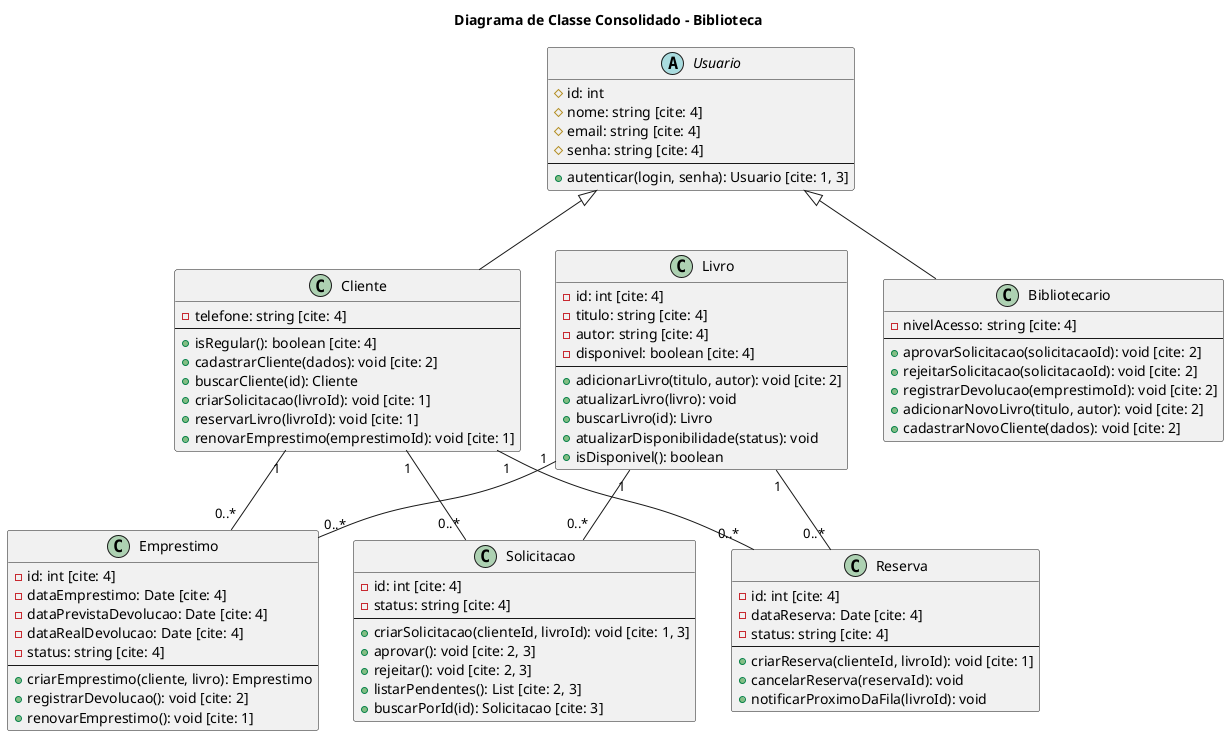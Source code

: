 @startuml
title Diagrama de Classe Consolidado - Biblioteca

abstract class Usuario {
  #id: int
  #nome: string [cite: 4]
  #email: string [cite: 4]
  #senha: string [cite: 4]
  --
  +autenticar(login, senha): Usuario [cite: 1, 3]
}

class Cliente extends Usuario {
  -telefone: string [cite: 4]
  --
  +isRegular(): boolean [cite: 4]
  +cadastrarCliente(dados): void [cite: 2]
  +buscarCliente(id): Cliente
  +criarSolicitacao(livroId): void [cite: 1]
  +reservarLivro(livroId): void [cite: 1]
  +renovarEmprestimo(emprestimoId): void [cite: 1]
}

class Bibliotecario extends Usuario {
  -nivelAcesso: string [cite: 4]
  --
  +aprovarSolicitacao(solicitacaoId): void [cite: 2]
  +rejeitarSolicitacao(solicitacaoId): void [cite: 2]
  +registrarDevolucao(emprestimoId): void [cite: 2]
  +adicionarNovoLivro(titulo, autor): void [cite: 2]
  +cadastrarNovoCliente(dados): void [cite: 2]
}

class Livro {
  -id: int [cite: 4]
  -titulo: string [cite: 4]
  -autor: string [cite: 4]
  -disponivel: boolean [cite: 4]
  --
  +adicionarLivro(titulo, autor): void [cite: 2]
  +atualizarLivro(livro): void
  +buscarLivro(id): Livro
  +atualizarDisponibilidade(status): void
  +isDisponivel(): boolean
}

class Emprestimo {
  -id: int [cite: 4]
  -dataEmprestimo: Date [cite: 4]
  -dataPrevistaDevolucao: Date [cite: 4]
  -dataRealDevolucao: Date [cite: 4]
  -status: string [cite: 4]
  --
  +criarEmprestimo(cliente, livro): Emprestimo
  +registrarDevolucao(): void [cite: 2]
  +renovarEmprestimo(): void [cite: 1]
}

class Solicitacao {
  -id: int [cite: 4]
  -status: string [cite: 4]
  --
  +criarSolicitacao(clienteId, livroId): void [cite: 1, 3]
  +aprovar(): void [cite: 2, 3]
  +rejeitar(): void [cite: 2, 3]
  +listarPendentes(): List [cite: 2, 3]
  +buscarPorId(id): Solicitacao [cite: 3]
}

class Reserva {
  -id: int [cite: 4]
  -dataReserva: Date [cite: 4]
  -status: string [cite: 4]
  --
  +criarReserva(clienteId, livroId): void [cite: 1]
  +cancelarReserva(reservaId): void
  +notificarProximoDaFila(livroId): void
}

' --- Relacionamentos ---
Cliente "1" -- "0..*" Emprestimo
Livro "1" -- "0..*" Emprestimo
Cliente "1" -- "0..*" Solicitacao
Livro "1" -- "0..*" Solicitacao
Cliente "1" -- "0..*" Reserva
Livro "1" -- "0..*" Reserva
@enduml
